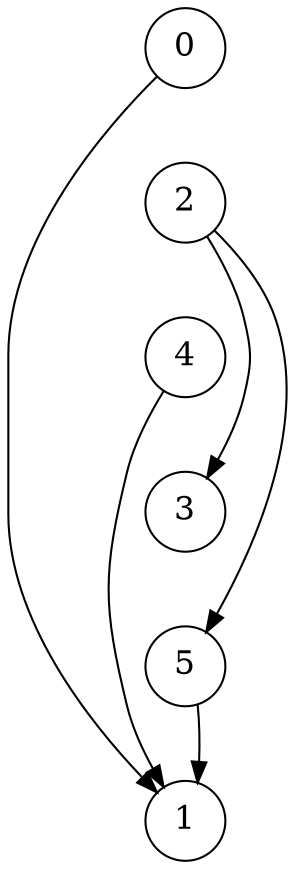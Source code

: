 // 6, [[1,0],[3,2],[5,2],[1,4],[1,5]]
// True

digraph "4_soln" {
    graph [dpi=300]
    layout="dot"

    node [shape="circle", fontsize=16]
    0, 1, 2, 3, 4, 5

    0 -> 2 [style="invis", weight=100]
    2 -> 4 [style="invis", weight=100]
    4 -> 3 [style="invis", weight=100]
    3 -> 5 [style="invis", weight=100]
    5 -> 1 [style="invis", weight=100]

    0 -> 1
    2 -> 3
    2 -> 5
    4 -> 1
    5 -> 1
}

